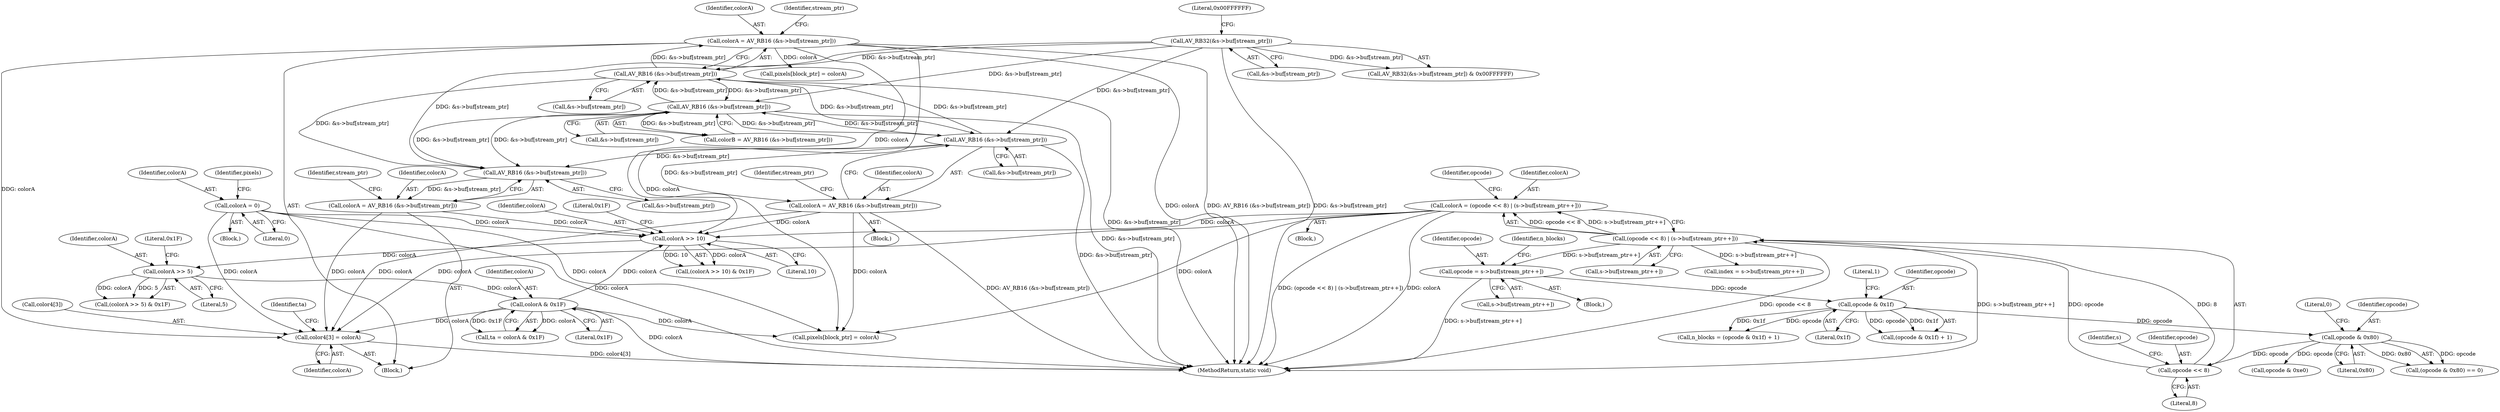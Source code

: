 digraph "0_FFmpeg_3819db745da2ac7fb3faacb116788c32f4753f34@array" {
"1000427" [label="(Call,color4[3] = colorA)"];
"1000333" [label="(Call,colorA = AV_RB16 (&s->buf[stream_ptr]))"];
"1000335" [label="(Call,AV_RB16 (&s->buf[stream_ptr]))"];
"1000402" [label="(Call,AV_RB16 (&s->buf[stream_ptr]))"];
"1000675" [label="(Call,AV_RB16 (&s->buf[stream_ptr]))"];
"1000212" [label="(Call,AV_RB32(&s->buf[stream_ptr]))"];
"1000389" [label="(Call,AV_RB16 (&s->buf[stream_ptr]))"];
"1000387" [label="(Call,colorA = AV_RB16 (&s->buf[stream_ptr]))"];
"1000522" [label="(Call,colorA & 0x1F)"];
"1000479" [label="(Call,colorA >> 5)"];
"1000435" [label="(Call,colorA >> 10)"];
"1000157" [label="(Call,colorA = 0)"];
"1000288" [label="(Call,colorA = (opcode << 8) | (s->buf[stream_ptr++]))"];
"1000290" [label="(Call,(opcode << 8) | (s->buf[stream_ptr++]))"];
"1000291" [label="(Call,opcode << 8)"];
"1000283" [label="(Call,opcode & 0x80)"];
"1000277" [label="(Call,opcode & 0x1f)"];
"1000266" [label="(Call,opcode = s->buf[stream_ptr++])"];
"1000673" [label="(Call,colorA = AV_RB16 (&s->buf[stream_ptr]))"];
"1000433" [label="(Identifier,ta)"];
"1000285" [label="(Literal,0x80)"];
"1000324" [label="(Block,)"];
"1000343" [label="(Identifier,stream_ptr)"];
"1000268" [label="(Call,s->buf[stream_ptr++])"];
"1000265" [label="(Block,)"];
"1000479" [label="(Call,colorA >> 5)"];
"1000482" [label="(Literal,0x1F)"];
"1000274" [label="(Call,n_blocks = (opcode & 0x1f) + 1)"];
"1000437" [label="(Literal,10)"];
"1000283" [label="(Call,opcode & 0x80)"];
"1000277" [label="(Call,opcode & 0x1f)"];
"1000683" [label="(Identifier,stream_ptr)"];
"1000685" [label="(Call,pixels[block_ptr] = colorA)"];
"1000279" [label="(Literal,0x1f)"];
"1000219" [label="(Literal,0x00FFFFFF)"];
"1000267" [label="(Identifier,opcode)"];
"1000672" [label="(Block,)"];
"1000291" [label="(Call,opcode << 8)"];
"1000157" [label="(Call,colorA = 0)"];
"1000435" [label="(Call,colorA >> 10)"];
"1000288" [label="(Call,colorA = (opcode << 8) | (s->buf[stream_ptr++]))"];
"1000478" [label="(Call,(colorA >> 5) & 0x1F)"];
"1000438" [label="(Literal,0x1F)"];
"1000333" [label="(Call,colorA = AV_RB16 (&s->buf[stream_ptr]))"];
"1000402" [label="(Call,AV_RB16 (&s->buf[stream_ptr]))"];
"1000286" [label="(Literal,0)"];
"1000278" [label="(Identifier,opcode)"];
"1000266" [label="(Call,opcode = s->buf[stream_ptr++])"];
"1000275" [label="(Identifier,n_blocks)"];
"1000212" [label="(Call,AV_RB32(&s->buf[stream_ptr]))"];
"1000293" [label="(Literal,8)"];
"1000213" [label="(Call,&s->buf[stream_ptr])"];
"1000284" [label="(Identifier,opcode)"];
"1000431" [label="(Identifier,colorA)"];
"1000520" [label="(Call,ta = colorA & 0x1F)"];
"1000480" [label="(Identifier,colorA)"];
"1000387" [label="(Call,colorA = AV_RB16 (&s->buf[stream_ptr]))"];
"1000276" [label="(Call,(opcode & 0x1f) + 1)"];
"1000428" [label="(Call,color4[3])"];
"1000427" [label="(Call,color4[3] = colorA)"];
"1000522" [label="(Call,colorA & 0x1F)"];
"1000388" [label="(Identifier,colorA)"];
"1000168" [label="(Identifier,pixels)"];
"1000434" [label="(Call,(colorA >> 10) & 0x1F)"];
"1000389" [label="(Call,AV_RB16 (&s->buf[stream_ptr]))"];
"1000211" [label="(Call,AV_RB32(&s->buf[stream_ptr]) & 0x00FFFFFF)"];
"1000390" [label="(Call,&s->buf[stream_ptr])"];
"1000301" [label="(Identifier,opcode)"];
"1000675" [label="(Call,AV_RB16 (&s->buf[stream_ptr]))"];
"1000159" [label="(Literal,0)"];
"1000282" [label="(Call,(opcode & 0x80) == 0)"];
"1000294" [label="(Call,s->buf[stream_ptr++])"];
"1000400" [label="(Call,colorB = AV_RB16 (&s->buf[stream_ptr]))"];
"1000524" [label="(Literal,0x1F)"];
"1000335" [label="(Call,AV_RB16 (&s->buf[stream_ptr]))"];
"1000287" [label="(Block,)"];
"1000481" [label="(Literal,5)"];
"1000158" [label="(Identifier,colorA)"];
"1000586" [label="(Call,index = s->buf[stream_ptr++])"];
"1000676" [label="(Call,&s->buf[stream_ptr])"];
"1000334" [label="(Identifier,colorA)"];
"1000336" [label="(Call,&s->buf[stream_ptr])"];
"1000673" [label="(Call,colorA = AV_RB16 (&s->buf[stream_ptr]))"];
"1000289" [label="(Identifier,colorA)"];
"1000403" [label="(Call,&s->buf[stream_ptr])"];
"1000280" [label="(Literal,1)"];
"1000321" [label="(Call,opcode & 0xe0)"];
"1000674" [label="(Identifier,colorA)"];
"1000296" [label="(Identifier,s)"];
"1000397" [label="(Identifier,stream_ptr)"];
"1000523" [label="(Identifier,colorA)"];
"1000122" [label="(Block,)"];
"1000436" [label="(Identifier,colorA)"];
"1000709" [label="(MethodReturn,static void)"];
"1000374" [label="(Call,pixels[block_ptr] = colorA)"];
"1000292" [label="(Identifier,opcode)"];
"1000290" [label="(Call,(opcode << 8) | (s->buf[stream_ptr++]))"];
"1000427" -> "1000324"  [label="AST: "];
"1000427" -> "1000431"  [label="CFG: "];
"1000428" -> "1000427"  [label="AST: "];
"1000431" -> "1000427"  [label="AST: "];
"1000433" -> "1000427"  [label="CFG: "];
"1000427" -> "1000709"  [label="DDG: color4[3]"];
"1000333" -> "1000427"  [label="DDG: colorA"];
"1000387" -> "1000427"  [label="DDG: colorA"];
"1000522" -> "1000427"  [label="DDG: colorA"];
"1000157" -> "1000427"  [label="DDG: colorA"];
"1000288" -> "1000427"  [label="DDG: colorA"];
"1000673" -> "1000427"  [label="DDG: colorA"];
"1000333" -> "1000324"  [label="AST: "];
"1000333" -> "1000335"  [label="CFG: "];
"1000334" -> "1000333"  [label="AST: "];
"1000335" -> "1000333"  [label="AST: "];
"1000343" -> "1000333"  [label="CFG: "];
"1000333" -> "1000709"  [label="DDG: colorA"];
"1000333" -> "1000709"  [label="DDG: AV_RB16 (&s->buf[stream_ptr])"];
"1000335" -> "1000333"  [label="DDG: &s->buf[stream_ptr]"];
"1000333" -> "1000374"  [label="DDG: colorA"];
"1000333" -> "1000435"  [label="DDG: colorA"];
"1000333" -> "1000685"  [label="DDG: colorA"];
"1000335" -> "1000336"  [label="CFG: "];
"1000336" -> "1000335"  [label="AST: "];
"1000335" -> "1000709"  [label="DDG: &s->buf[stream_ptr]"];
"1000402" -> "1000335"  [label="DDG: &s->buf[stream_ptr]"];
"1000212" -> "1000335"  [label="DDG: &s->buf[stream_ptr]"];
"1000675" -> "1000335"  [label="DDG: &s->buf[stream_ptr]"];
"1000335" -> "1000389"  [label="DDG: &s->buf[stream_ptr]"];
"1000335" -> "1000402"  [label="DDG: &s->buf[stream_ptr]"];
"1000335" -> "1000675"  [label="DDG: &s->buf[stream_ptr]"];
"1000402" -> "1000400"  [label="AST: "];
"1000402" -> "1000403"  [label="CFG: "];
"1000403" -> "1000402"  [label="AST: "];
"1000400" -> "1000402"  [label="CFG: "];
"1000402" -> "1000709"  [label="DDG: &s->buf[stream_ptr]"];
"1000402" -> "1000389"  [label="DDG: &s->buf[stream_ptr]"];
"1000402" -> "1000400"  [label="DDG: &s->buf[stream_ptr]"];
"1000675" -> "1000402"  [label="DDG: &s->buf[stream_ptr]"];
"1000389" -> "1000402"  [label="DDG: &s->buf[stream_ptr]"];
"1000212" -> "1000402"  [label="DDG: &s->buf[stream_ptr]"];
"1000402" -> "1000675"  [label="DDG: &s->buf[stream_ptr]"];
"1000675" -> "1000673"  [label="AST: "];
"1000675" -> "1000676"  [label="CFG: "];
"1000676" -> "1000675"  [label="AST: "];
"1000673" -> "1000675"  [label="CFG: "];
"1000675" -> "1000709"  [label="DDG: &s->buf[stream_ptr]"];
"1000675" -> "1000389"  [label="DDG: &s->buf[stream_ptr]"];
"1000675" -> "1000673"  [label="DDG: &s->buf[stream_ptr]"];
"1000212" -> "1000675"  [label="DDG: &s->buf[stream_ptr]"];
"1000212" -> "1000211"  [label="AST: "];
"1000212" -> "1000213"  [label="CFG: "];
"1000213" -> "1000212"  [label="AST: "];
"1000219" -> "1000212"  [label="CFG: "];
"1000212" -> "1000709"  [label="DDG: &s->buf[stream_ptr]"];
"1000212" -> "1000211"  [label="DDG: &s->buf[stream_ptr]"];
"1000212" -> "1000389"  [label="DDG: &s->buf[stream_ptr]"];
"1000389" -> "1000387"  [label="AST: "];
"1000389" -> "1000390"  [label="CFG: "];
"1000390" -> "1000389"  [label="AST: "];
"1000387" -> "1000389"  [label="CFG: "];
"1000389" -> "1000387"  [label="DDG: &s->buf[stream_ptr]"];
"1000387" -> "1000324"  [label="AST: "];
"1000388" -> "1000387"  [label="AST: "];
"1000397" -> "1000387"  [label="CFG: "];
"1000387" -> "1000435"  [label="DDG: colorA"];
"1000522" -> "1000520"  [label="AST: "];
"1000522" -> "1000524"  [label="CFG: "];
"1000523" -> "1000522"  [label="AST: "];
"1000524" -> "1000522"  [label="AST: "];
"1000520" -> "1000522"  [label="CFG: "];
"1000522" -> "1000709"  [label="DDG: colorA"];
"1000522" -> "1000435"  [label="DDG: colorA"];
"1000522" -> "1000520"  [label="DDG: colorA"];
"1000522" -> "1000520"  [label="DDG: 0x1F"];
"1000479" -> "1000522"  [label="DDG: colorA"];
"1000522" -> "1000685"  [label="DDG: colorA"];
"1000479" -> "1000478"  [label="AST: "];
"1000479" -> "1000481"  [label="CFG: "];
"1000480" -> "1000479"  [label="AST: "];
"1000481" -> "1000479"  [label="AST: "];
"1000482" -> "1000479"  [label="CFG: "];
"1000479" -> "1000478"  [label="DDG: colorA"];
"1000479" -> "1000478"  [label="DDG: 5"];
"1000435" -> "1000479"  [label="DDG: colorA"];
"1000435" -> "1000434"  [label="AST: "];
"1000435" -> "1000437"  [label="CFG: "];
"1000436" -> "1000435"  [label="AST: "];
"1000437" -> "1000435"  [label="AST: "];
"1000438" -> "1000435"  [label="CFG: "];
"1000435" -> "1000434"  [label="DDG: colorA"];
"1000435" -> "1000434"  [label="DDG: 10"];
"1000157" -> "1000435"  [label="DDG: colorA"];
"1000288" -> "1000435"  [label="DDG: colorA"];
"1000673" -> "1000435"  [label="DDG: colorA"];
"1000157" -> "1000122"  [label="AST: "];
"1000157" -> "1000159"  [label="CFG: "];
"1000158" -> "1000157"  [label="AST: "];
"1000159" -> "1000157"  [label="AST: "];
"1000168" -> "1000157"  [label="CFG: "];
"1000157" -> "1000709"  [label="DDG: colorA"];
"1000157" -> "1000685"  [label="DDG: colorA"];
"1000288" -> "1000287"  [label="AST: "];
"1000288" -> "1000290"  [label="CFG: "];
"1000289" -> "1000288"  [label="AST: "];
"1000290" -> "1000288"  [label="AST: "];
"1000301" -> "1000288"  [label="CFG: "];
"1000288" -> "1000709"  [label="DDG: (opcode << 8) | (s->buf[stream_ptr++])"];
"1000288" -> "1000709"  [label="DDG: colorA"];
"1000290" -> "1000288"  [label="DDG: opcode << 8"];
"1000290" -> "1000288"  [label="DDG: s->buf[stream_ptr++]"];
"1000288" -> "1000685"  [label="DDG: colorA"];
"1000290" -> "1000294"  [label="CFG: "];
"1000291" -> "1000290"  [label="AST: "];
"1000294" -> "1000290"  [label="AST: "];
"1000290" -> "1000709"  [label="DDG: opcode << 8"];
"1000290" -> "1000709"  [label="DDG: s->buf[stream_ptr++]"];
"1000290" -> "1000266"  [label="DDG: s->buf[stream_ptr++]"];
"1000291" -> "1000290"  [label="DDG: opcode"];
"1000291" -> "1000290"  [label="DDG: 8"];
"1000290" -> "1000586"  [label="DDG: s->buf[stream_ptr++]"];
"1000291" -> "1000293"  [label="CFG: "];
"1000292" -> "1000291"  [label="AST: "];
"1000293" -> "1000291"  [label="AST: "];
"1000296" -> "1000291"  [label="CFG: "];
"1000283" -> "1000291"  [label="DDG: opcode"];
"1000283" -> "1000282"  [label="AST: "];
"1000283" -> "1000285"  [label="CFG: "];
"1000284" -> "1000283"  [label="AST: "];
"1000285" -> "1000283"  [label="AST: "];
"1000286" -> "1000283"  [label="CFG: "];
"1000283" -> "1000282"  [label="DDG: opcode"];
"1000283" -> "1000282"  [label="DDG: 0x80"];
"1000277" -> "1000283"  [label="DDG: opcode"];
"1000283" -> "1000321"  [label="DDG: opcode"];
"1000277" -> "1000276"  [label="AST: "];
"1000277" -> "1000279"  [label="CFG: "];
"1000278" -> "1000277"  [label="AST: "];
"1000279" -> "1000277"  [label="AST: "];
"1000280" -> "1000277"  [label="CFG: "];
"1000277" -> "1000274"  [label="DDG: opcode"];
"1000277" -> "1000274"  [label="DDG: 0x1f"];
"1000277" -> "1000276"  [label="DDG: opcode"];
"1000277" -> "1000276"  [label="DDG: 0x1f"];
"1000266" -> "1000277"  [label="DDG: opcode"];
"1000266" -> "1000265"  [label="AST: "];
"1000266" -> "1000268"  [label="CFG: "];
"1000267" -> "1000266"  [label="AST: "];
"1000268" -> "1000266"  [label="AST: "];
"1000275" -> "1000266"  [label="CFG: "];
"1000266" -> "1000709"  [label="DDG: s->buf[stream_ptr++]"];
"1000673" -> "1000672"  [label="AST: "];
"1000674" -> "1000673"  [label="AST: "];
"1000683" -> "1000673"  [label="CFG: "];
"1000673" -> "1000709"  [label="DDG: AV_RB16 (&s->buf[stream_ptr])"];
"1000673" -> "1000685"  [label="DDG: colorA"];
}
